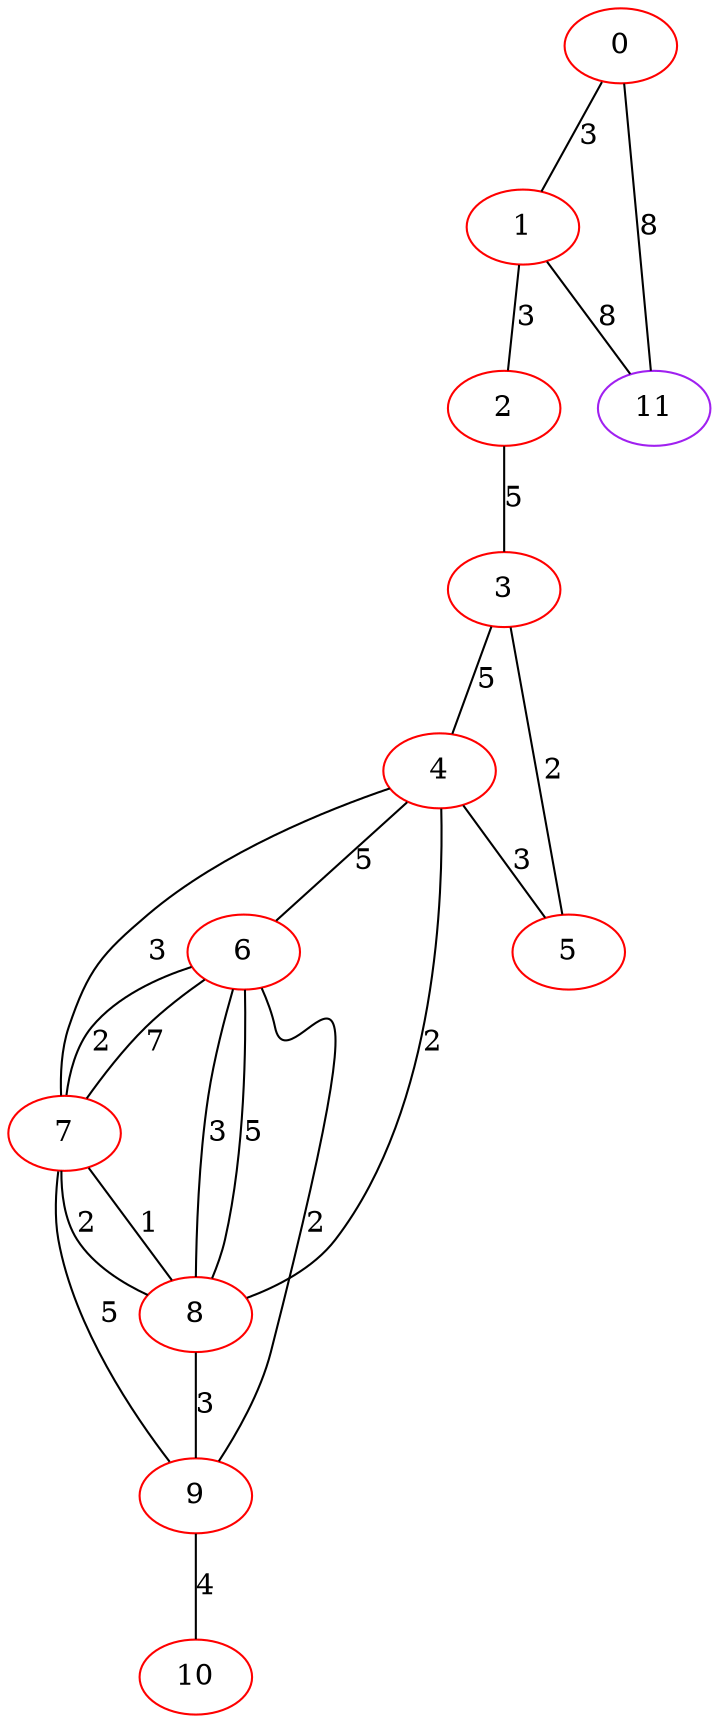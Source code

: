 graph "" {
0 [color=red, weight=1];
1 [color=red, weight=1];
2 [color=red, weight=1];
3 [color=red, weight=1];
4 [color=red, weight=1];
5 [color=red, weight=1];
6 [color=red, weight=1];
7 [color=red, weight=1];
8 [color=red, weight=1];
9 [color=red, weight=1];
10 [color=red, weight=1];
11 [color=purple, weight=4];
0 -- 1  [key=0, label=3];
0 -- 11  [key=0, label=8];
1 -- 2  [key=0, label=3];
1 -- 11  [key=0, label=8];
2 -- 3  [key=0, label=5];
3 -- 4  [key=0, label=5];
3 -- 5  [key=0, label=2];
4 -- 8  [key=0, label=2];
4 -- 5  [key=0, label=3];
4 -- 6  [key=0, label=5];
4 -- 7  [key=0, label=3];
6 -- 8  [key=0, label=5];
6 -- 8  [key=1, label=3];
6 -- 9  [key=0, label=2];
6 -- 7  [key=0, label=7];
6 -- 7  [key=1, label=2];
7 -- 8  [key=0, label=2];
7 -- 8  [key=1, label=1];
7 -- 9  [key=0, label=5];
8 -- 9  [key=0, label=3];
9 -- 10  [key=0, label=4];
}
